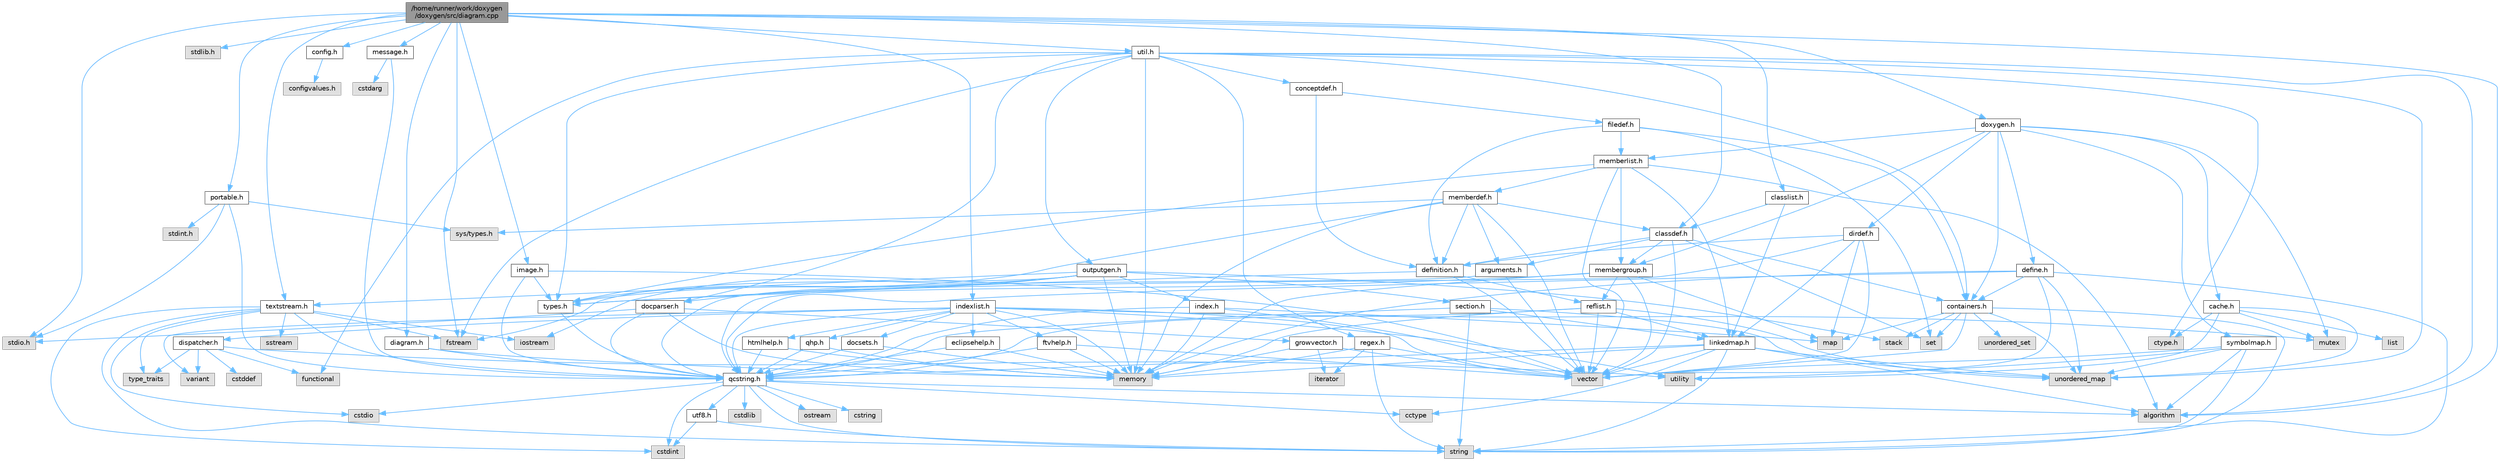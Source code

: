 digraph "/home/runner/work/doxygen/doxygen/src/diagram.cpp"
{
 // INTERACTIVE_SVG=YES
 // LATEX_PDF_SIZE
  bgcolor="transparent";
  edge [fontname=Helvetica,fontsize=10,labelfontname=Helvetica,labelfontsize=10];
  node [fontname=Helvetica,fontsize=10,shape=box,height=0.2,width=0.4];
  Node1 [label="/home/runner/work/doxygen\l/doxygen/src/diagram.cpp",height=0.2,width=0.4,color="gray40", fillcolor="grey60", style="filled", fontcolor="black",tooltip=" "];
  Node1 -> Node2 [color="steelblue1",style="solid"];
  Node2 [label="stdio.h",height=0.2,width=0.4,color="grey60", fillcolor="#E0E0E0", style="filled",tooltip=" "];
  Node1 -> Node3 [color="steelblue1",style="solid"];
  Node3 [label="stdlib.h",height=0.2,width=0.4,color="grey60", fillcolor="#E0E0E0", style="filled",tooltip=" "];
  Node1 -> Node4 [color="steelblue1",style="solid"];
  Node4 [label="fstream",height=0.2,width=0.4,color="grey60", fillcolor="#E0E0E0", style="filled",tooltip=" "];
  Node1 -> Node5 [color="steelblue1",style="solid"];
  Node5 [label="algorithm",height=0.2,width=0.4,color="grey60", fillcolor="#E0E0E0", style="filled",tooltip=" "];
  Node1 -> Node6 [color="steelblue1",style="solid"];
  Node6 [label="diagram.h",height=0.2,width=0.4,color="grey40", fillcolor="white", style="filled",URL="$d9/d1b/diagram_8h.html",tooltip=" "];
  Node6 -> Node7 [color="steelblue1",style="solid"];
  Node7 [label="memory",height=0.2,width=0.4,color="grey60", fillcolor="#E0E0E0", style="filled",tooltip=" "];
  Node6 -> Node8 [color="steelblue1",style="solid"];
  Node8 [label="qcstring.h",height=0.2,width=0.4,color="grey40", fillcolor="white", style="filled",URL="$d7/d5c/qcstring_8h.html",tooltip=" "];
  Node8 -> Node9 [color="steelblue1",style="solid"];
  Node9 [label="string",height=0.2,width=0.4,color="grey60", fillcolor="#E0E0E0", style="filled",tooltip=" "];
  Node8 -> Node5 [color="steelblue1",style="solid"];
  Node8 -> Node10 [color="steelblue1",style="solid"];
  Node10 [label="cctype",height=0.2,width=0.4,color="grey60", fillcolor="#E0E0E0", style="filled",tooltip=" "];
  Node8 -> Node11 [color="steelblue1",style="solid"];
  Node11 [label="cstring",height=0.2,width=0.4,color="grey60", fillcolor="#E0E0E0", style="filled",tooltip=" "];
  Node8 -> Node12 [color="steelblue1",style="solid"];
  Node12 [label="cstdio",height=0.2,width=0.4,color="grey60", fillcolor="#E0E0E0", style="filled",tooltip=" "];
  Node8 -> Node13 [color="steelblue1",style="solid"];
  Node13 [label="cstdlib",height=0.2,width=0.4,color="grey60", fillcolor="#E0E0E0", style="filled",tooltip=" "];
  Node8 -> Node14 [color="steelblue1",style="solid"];
  Node14 [label="cstdint",height=0.2,width=0.4,color="grey60", fillcolor="#E0E0E0", style="filled",tooltip=" "];
  Node8 -> Node15 [color="steelblue1",style="solid"];
  Node15 [label="ostream",height=0.2,width=0.4,color="grey60", fillcolor="#E0E0E0", style="filled",tooltip=" "];
  Node8 -> Node16 [color="steelblue1",style="solid"];
  Node16 [label="utf8.h",height=0.2,width=0.4,color="grey40", fillcolor="white", style="filled",URL="$db/d7c/utf8_8h.html",tooltip="Various UTF8 related helper functions."];
  Node16 -> Node14 [color="steelblue1",style="solid"];
  Node16 -> Node9 [color="steelblue1",style="solid"];
  Node1 -> Node17 [color="steelblue1",style="solid"];
  Node17 [label="image.h",height=0.2,width=0.4,color="grey40", fillcolor="white", style="filled",URL="$d5/db2/image_8h.html",tooltip=" "];
  Node17 -> Node18 [color="steelblue1",style="solid"];
  Node18 [label="vector",height=0.2,width=0.4,color="grey60", fillcolor="#E0E0E0", style="filled",tooltip=" "];
  Node17 -> Node19 [color="steelblue1",style="solid"];
  Node19 [label="types.h",height=0.2,width=0.4,color="grey40", fillcolor="white", style="filled",URL="$d9/d49/types_8h.html",tooltip="This file contains a number of basic enums and types."];
  Node19 -> Node8 [color="steelblue1",style="solid"];
  Node17 -> Node8 [color="steelblue1",style="solid"];
  Node1 -> Node20 [color="steelblue1",style="solid"];
  Node20 [label="classdef.h",height=0.2,width=0.4,color="grey40", fillcolor="white", style="filled",URL="$d1/da6/classdef_8h.html",tooltip=" "];
  Node20 -> Node18 [color="steelblue1",style="solid"];
  Node20 -> Node21 [color="steelblue1",style="solid"];
  Node21 [label="set",height=0.2,width=0.4,color="grey60", fillcolor="#E0E0E0", style="filled",tooltip=" "];
  Node20 -> Node22 [color="steelblue1",style="solid"];
  Node22 [label="containers.h",height=0.2,width=0.4,color="grey40", fillcolor="white", style="filled",URL="$d5/d75/containers_8h.html",tooltip=" "];
  Node22 -> Node18 [color="steelblue1",style="solid"];
  Node22 -> Node9 [color="steelblue1",style="solid"];
  Node22 -> Node21 [color="steelblue1",style="solid"];
  Node22 -> Node23 [color="steelblue1",style="solid"];
  Node23 [label="map",height=0.2,width=0.4,color="grey60", fillcolor="#E0E0E0", style="filled",tooltip=" "];
  Node22 -> Node24 [color="steelblue1",style="solid"];
  Node24 [label="unordered_set",height=0.2,width=0.4,color="grey60", fillcolor="#E0E0E0", style="filled",tooltip=" "];
  Node22 -> Node25 [color="steelblue1",style="solid"];
  Node25 [label="unordered_map",height=0.2,width=0.4,color="grey60", fillcolor="#E0E0E0", style="filled",tooltip=" "];
  Node22 -> Node26 [color="steelblue1",style="solid"];
  Node26 [label="stack",height=0.2,width=0.4,color="grey60", fillcolor="#E0E0E0", style="filled",tooltip=" "];
  Node20 -> Node27 [color="steelblue1",style="solid"];
  Node27 [label="definition.h",height=0.2,width=0.4,color="grey40", fillcolor="white", style="filled",URL="$df/da1/definition_8h.html",tooltip=" "];
  Node27 -> Node18 [color="steelblue1",style="solid"];
  Node27 -> Node19 [color="steelblue1",style="solid"];
  Node27 -> Node28 [color="steelblue1",style="solid"];
  Node28 [label="reflist.h",height=0.2,width=0.4,color="grey40", fillcolor="white", style="filled",URL="$d1/d02/reflist_8h.html",tooltip=" "];
  Node28 -> Node18 [color="steelblue1",style="solid"];
  Node28 -> Node25 [color="steelblue1",style="solid"];
  Node28 -> Node7 [color="steelblue1",style="solid"];
  Node28 -> Node8 [color="steelblue1",style="solid"];
  Node28 -> Node29 [color="steelblue1",style="solid"];
  Node29 [label="linkedmap.h",height=0.2,width=0.4,color="grey40", fillcolor="white", style="filled",URL="$da/de1/linkedmap_8h.html",tooltip=" "];
  Node29 -> Node25 [color="steelblue1",style="solid"];
  Node29 -> Node18 [color="steelblue1",style="solid"];
  Node29 -> Node7 [color="steelblue1",style="solid"];
  Node29 -> Node9 [color="steelblue1",style="solid"];
  Node29 -> Node5 [color="steelblue1",style="solid"];
  Node29 -> Node10 [color="steelblue1",style="solid"];
  Node29 -> Node8 [color="steelblue1",style="solid"];
  Node20 -> Node30 [color="steelblue1",style="solid"];
  Node30 [label="arguments.h",height=0.2,width=0.4,color="grey40", fillcolor="white", style="filled",URL="$df/d9b/arguments_8h.html",tooltip=" "];
  Node30 -> Node18 [color="steelblue1",style="solid"];
  Node30 -> Node8 [color="steelblue1",style="solid"];
  Node20 -> Node31 [color="steelblue1",style="solid"];
  Node31 [label="membergroup.h",height=0.2,width=0.4,color="grey40", fillcolor="white", style="filled",URL="$d9/d11/membergroup_8h.html",tooltip=" "];
  Node31 -> Node18 [color="steelblue1",style="solid"];
  Node31 -> Node23 [color="steelblue1",style="solid"];
  Node31 -> Node7 [color="steelblue1",style="solid"];
  Node31 -> Node19 [color="steelblue1",style="solid"];
  Node31 -> Node28 [color="steelblue1",style="solid"];
  Node1 -> Node32 [color="steelblue1",style="solid"];
  Node32 [label="config.h",height=0.2,width=0.4,color="grey40", fillcolor="white", style="filled",URL="$db/d16/config_8h.html",tooltip=" "];
  Node32 -> Node33 [color="steelblue1",style="solid"];
  Node33 [label="configvalues.h",height=0.2,width=0.4,color="grey60", fillcolor="#E0E0E0", style="filled",tooltip=" "];
  Node1 -> Node34 [color="steelblue1",style="solid"];
  Node34 [label="message.h",height=0.2,width=0.4,color="grey40", fillcolor="white", style="filled",URL="$d2/d0d/message_8h.html",tooltip=" "];
  Node34 -> Node35 [color="steelblue1",style="solid"];
  Node35 [label="cstdarg",height=0.2,width=0.4,color="grey60", fillcolor="#E0E0E0", style="filled",tooltip=" "];
  Node34 -> Node8 [color="steelblue1",style="solid"];
  Node1 -> Node36 [color="steelblue1",style="solid"];
  Node36 [label="util.h",height=0.2,width=0.4,color="grey40", fillcolor="white", style="filled",URL="$d8/d3c/util_8h.html",tooltip="A bunch of utility functions."];
  Node36 -> Node7 [color="steelblue1",style="solid"];
  Node36 -> Node25 [color="steelblue1",style="solid"];
  Node36 -> Node5 [color="steelblue1",style="solid"];
  Node36 -> Node37 [color="steelblue1",style="solid"];
  Node37 [label="functional",height=0.2,width=0.4,color="grey60", fillcolor="#E0E0E0", style="filled",tooltip=" "];
  Node36 -> Node4 [color="steelblue1",style="solid"];
  Node36 -> Node38 [color="steelblue1",style="solid"];
  Node38 [label="ctype.h",height=0.2,width=0.4,color="grey60", fillcolor="#E0E0E0", style="filled",tooltip=" "];
  Node36 -> Node19 [color="steelblue1",style="solid"];
  Node36 -> Node39 [color="steelblue1",style="solid"];
  Node39 [label="docparser.h",height=0.2,width=0.4,color="grey40", fillcolor="white", style="filled",URL="$de/d9c/docparser_8h.html",tooltip=" "];
  Node39 -> Node2 [color="steelblue1",style="solid"];
  Node39 -> Node7 [color="steelblue1",style="solid"];
  Node39 -> Node8 [color="steelblue1",style="solid"];
  Node39 -> Node40 [color="steelblue1",style="solid"];
  Node40 [label="growvector.h",height=0.2,width=0.4,color="grey40", fillcolor="white", style="filled",URL="$d7/d50/growvector_8h.html",tooltip=" "];
  Node40 -> Node18 [color="steelblue1",style="solid"];
  Node40 -> Node7 [color="steelblue1",style="solid"];
  Node40 -> Node41 [color="steelblue1",style="solid"];
  Node41 [label="iterator",height=0.2,width=0.4,color="grey60", fillcolor="#E0E0E0", style="filled",tooltip=" "];
  Node36 -> Node22 [color="steelblue1",style="solid"];
  Node36 -> Node42 [color="steelblue1",style="solid"];
  Node42 [label="outputgen.h",height=0.2,width=0.4,color="grey40", fillcolor="white", style="filled",URL="$df/d06/outputgen_8h.html",tooltip=" "];
  Node42 -> Node7 [color="steelblue1",style="solid"];
  Node42 -> Node26 [color="steelblue1",style="solid"];
  Node42 -> Node43 [color="steelblue1",style="solid"];
  Node43 [label="iostream",height=0.2,width=0.4,color="grey60", fillcolor="#E0E0E0", style="filled",tooltip=" "];
  Node42 -> Node4 [color="steelblue1",style="solid"];
  Node42 -> Node19 [color="steelblue1",style="solid"];
  Node42 -> Node44 [color="steelblue1",style="solid"];
  Node44 [label="index.h",height=0.2,width=0.4,color="grey40", fillcolor="white", style="filled",URL="$d1/db5/index_8h.html",tooltip=" "];
  Node44 -> Node7 [color="steelblue1",style="solid"];
  Node44 -> Node18 [color="steelblue1",style="solid"];
  Node44 -> Node23 [color="steelblue1",style="solid"];
  Node44 -> Node8 [color="steelblue1",style="solid"];
  Node42 -> Node45 [color="steelblue1",style="solid"];
  Node45 [label="section.h",height=0.2,width=0.4,color="grey40", fillcolor="white", style="filled",URL="$d1/d2a/section_8h.html",tooltip=" "];
  Node45 -> Node9 [color="steelblue1",style="solid"];
  Node45 -> Node25 [color="steelblue1",style="solid"];
  Node45 -> Node8 [color="steelblue1",style="solid"];
  Node45 -> Node29 [color="steelblue1",style="solid"];
  Node42 -> Node46 [color="steelblue1",style="solid"];
  Node46 [label="textstream.h",height=0.2,width=0.4,color="grey40", fillcolor="white", style="filled",URL="$d4/d7d/textstream_8h.html",tooltip=" "];
  Node46 -> Node9 [color="steelblue1",style="solid"];
  Node46 -> Node43 [color="steelblue1",style="solid"];
  Node46 -> Node47 [color="steelblue1",style="solid"];
  Node47 [label="sstream",height=0.2,width=0.4,color="grey60", fillcolor="#E0E0E0", style="filled",tooltip=" "];
  Node46 -> Node14 [color="steelblue1",style="solid"];
  Node46 -> Node12 [color="steelblue1",style="solid"];
  Node46 -> Node4 [color="steelblue1",style="solid"];
  Node46 -> Node48 [color="steelblue1",style="solid"];
  Node48 [label="type_traits",height=0.2,width=0.4,color="grey60", fillcolor="#E0E0E0", style="filled",tooltip=" "];
  Node46 -> Node8 [color="steelblue1",style="solid"];
  Node42 -> Node39 [color="steelblue1",style="solid"];
  Node36 -> Node49 [color="steelblue1",style="solid"];
  Node49 [label="regex.h",height=0.2,width=0.4,color="grey40", fillcolor="white", style="filled",URL="$d1/d21/regex_8h.html",tooltip=" "];
  Node49 -> Node7 [color="steelblue1",style="solid"];
  Node49 -> Node9 [color="steelblue1",style="solid"];
  Node49 -> Node18 [color="steelblue1",style="solid"];
  Node49 -> Node41 [color="steelblue1",style="solid"];
  Node36 -> Node50 [color="steelblue1",style="solid"];
  Node50 [label="conceptdef.h",height=0.2,width=0.4,color="grey40", fillcolor="white", style="filled",URL="$da/df1/conceptdef_8h.html",tooltip=" "];
  Node50 -> Node27 [color="steelblue1",style="solid"];
  Node50 -> Node51 [color="steelblue1",style="solid"];
  Node51 [label="filedef.h",height=0.2,width=0.4,color="grey40", fillcolor="white", style="filled",URL="$d4/d3a/filedef_8h.html",tooltip=" "];
  Node51 -> Node21 [color="steelblue1",style="solid"];
  Node51 -> Node27 [color="steelblue1",style="solid"];
  Node51 -> Node52 [color="steelblue1",style="solid"];
  Node52 [label="memberlist.h",height=0.2,width=0.4,color="grey40", fillcolor="white", style="filled",URL="$dd/d78/memberlist_8h.html",tooltip=" "];
  Node52 -> Node18 [color="steelblue1",style="solid"];
  Node52 -> Node5 [color="steelblue1",style="solid"];
  Node52 -> Node53 [color="steelblue1",style="solid"];
  Node53 [label="memberdef.h",height=0.2,width=0.4,color="grey40", fillcolor="white", style="filled",URL="$d4/d46/memberdef_8h.html",tooltip=" "];
  Node53 -> Node18 [color="steelblue1",style="solid"];
  Node53 -> Node7 [color="steelblue1",style="solid"];
  Node53 -> Node54 [color="steelblue1",style="solid"];
  Node54 [label="sys/types.h",height=0.2,width=0.4,color="grey60", fillcolor="#E0E0E0", style="filled",tooltip=" "];
  Node53 -> Node19 [color="steelblue1",style="solid"];
  Node53 -> Node27 [color="steelblue1",style="solid"];
  Node53 -> Node30 [color="steelblue1",style="solid"];
  Node53 -> Node20 [color="steelblue1",style="solid"];
  Node52 -> Node29 [color="steelblue1",style="solid"];
  Node52 -> Node19 [color="steelblue1",style="solid"];
  Node52 -> Node31 [color="steelblue1",style="solid"];
  Node51 -> Node22 [color="steelblue1",style="solid"];
  Node1 -> Node55 [color="steelblue1",style="solid"];
  Node55 [label="doxygen.h",height=0.2,width=0.4,color="grey40", fillcolor="white", style="filled",URL="$d1/da1/doxygen_8h.html",tooltip=" "];
  Node55 -> Node56 [color="steelblue1",style="solid"];
  Node56 [label="mutex",height=0.2,width=0.4,color="grey60", fillcolor="#E0E0E0", style="filled",tooltip=" "];
  Node55 -> Node22 [color="steelblue1",style="solid"];
  Node55 -> Node31 [color="steelblue1",style="solid"];
  Node55 -> Node57 [color="steelblue1",style="solid"];
  Node57 [label="dirdef.h",height=0.2,width=0.4,color="grey40", fillcolor="white", style="filled",URL="$d6/d15/dirdef_8h.html",tooltip=" "];
  Node57 -> Node18 [color="steelblue1",style="solid"];
  Node57 -> Node23 [color="steelblue1",style="solid"];
  Node57 -> Node8 [color="steelblue1",style="solid"];
  Node57 -> Node29 [color="steelblue1",style="solid"];
  Node57 -> Node27 [color="steelblue1",style="solid"];
  Node55 -> Node52 [color="steelblue1",style="solid"];
  Node55 -> Node58 [color="steelblue1",style="solid"];
  Node58 [label="define.h",height=0.2,width=0.4,color="grey40", fillcolor="white", style="filled",URL="$df/d67/define_8h.html",tooltip=" "];
  Node58 -> Node18 [color="steelblue1",style="solid"];
  Node58 -> Node7 [color="steelblue1",style="solid"];
  Node58 -> Node9 [color="steelblue1",style="solid"];
  Node58 -> Node25 [color="steelblue1",style="solid"];
  Node58 -> Node8 [color="steelblue1",style="solid"];
  Node58 -> Node22 [color="steelblue1",style="solid"];
  Node55 -> Node59 [color="steelblue1",style="solid"];
  Node59 [label="cache.h",height=0.2,width=0.4,color="grey40", fillcolor="white", style="filled",URL="$d3/d26/cache_8h.html",tooltip=" "];
  Node59 -> Node60 [color="steelblue1",style="solid"];
  Node60 [label="list",height=0.2,width=0.4,color="grey60", fillcolor="#E0E0E0", style="filled",tooltip=" "];
  Node59 -> Node25 [color="steelblue1",style="solid"];
  Node59 -> Node56 [color="steelblue1",style="solid"];
  Node59 -> Node61 [color="steelblue1",style="solid"];
  Node61 [label="utility",height=0.2,width=0.4,color="grey60", fillcolor="#E0E0E0", style="filled",tooltip=" "];
  Node59 -> Node38 [color="steelblue1",style="solid"];
  Node55 -> Node62 [color="steelblue1",style="solid"];
  Node62 [label="symbolmap.h",height=0.2,width=0.4,color="grey40", fillcolor="white", style="filled",URL="$d7/ddd/symbolmap_8h.html",tooltip=" "];
  Node62 -> Node5 [color="steelblue1",style="solid"];
  Node62 -> Node25 [color="steelblue1",style="solid"];
  Node62 -> Node18 [color="steelblue1",style="solid"];
  Node62 -> Node9 [color="steelblue1",style="solid"];
  Node62 -> Node61 [color="steelblue1",style="solid"];
  Node1 -> Node63 [color="steelblue1",style="solid"];
  Node63 [label="portable.h",height=0.2,width=0.4,color="grey40", fillcolor="white", style="filled",URL="$d2/de2/portable_8h.html",tooltip="Portable versions of functions that are platform dependent."];
  Node63 -> Node2 [color="steelblue1",style="solid"];
  Node63 -> Node54 [color="steelblue1",style="solid"];
  Node63 -> Node64 [color="steelblue1",style="solid"];
  Node64 [label="stdint.h",height=0.2,width=0.4,color="grey60", fillcolor="#E0E0E0", style="filled",tooltip=" "];
  Node63 -> Node8 [color="steelblue1",style="solid"];
  Node1 -> Node65 [color="steelblue1",style="solid"];
  Node65 [label="indexlist.h",height=0.2,width=0.4,color="grey40", fillcolor="white", style="filled",URL="$d5/d61/indexlist_8h.html",tooltip=" "];
  Node65 -> Node61 [color="steelblue1",style="solid"];
  Node65 -> Node18 [color="steelblue1",style="solid"];
  Node65 -> Node7 [color="steelblue1",style="solid"];
  Node65 -> Node56 [color="steelblue1",style="solid"];
  Node65 -> Node66 [color="steelblue1",style="solid"];
  Node66 [label="variant",height=0.2,width=0.4,color="grey60", fillcolor="#E0E0E0", style="filled",tooltip=" "];
  Node65 -> Node8 [color="steelblue1",style="solid"];
  Node65 -> Node67 [color="steelblue1",style="solid"];
  Node67 [label="dispatcher.h",height=0.2,width=0.4,color="grey40", fillcolor="white", style="filled",URL="$da/d73/dispatcher_8h.html",tooltip=" "];
  Node67 -> Node68 [color="steelblue1",style="solid"];
  Node68 [label="cstddef",height=0.2,width=0.4,color="grey60", fillcolor="#E0E0E0", style="filled",tooltip=" "];
  Node67 -> Node61 [color="steelblue1",style="solid"];
  Node67 -> Node37 [color="steelblue1",style="solid"];
  Node67 -> Node66 [color="steelblue1",style="solid"];
  Node67 -> Node48 [color="steelblue1",style="solid"];
  Node65 -> Node69 [color="steelblue1",style="solid"];
  Node69 [label="docsets.h",height=0.2,width=0.4,color="grey40", fillcolor="white", style="filled",URL="$d1/db2/docsets_8h.html",tooltip=" "];
  Node69 -> Node7 [color="steelblue1",style="solid"];
  Node69 -> Node8 [color="steelblue1",style="solid"];
  Node65 -> Node70 [color="steelblue1",style="solid"];
  Node70 [label="eclipsehelp.h",height=0.2,width=0.4,color="grey40", fillcolor="white", style="filled",URL="$db/d9e/eclipsehelp_8h.html",tooltip=" "];
  Node70 -> Node7 [color="steelblue1",style="solid"];
  Node70 -> Node8 [color="steelblue1",style="solid"];
  Node65 -> Node71 [color="steelblue1",style="solid"];
  Node71 [label="ftvhelp.h",height=0.2,width=0.4,color="grey40", fillcolor="white", style="filled",URL="$d2/d4a/ftvhelp_8h.html",tooltip=" "];
  Node71 -> Node7 [color="steelblue1",style="solid"];
  Node71 -> Node18 [color="steelblue1",style="solid"];
  Node71 -> Node8 [color="steelblue1",style="solid"];
  Node65 -> Node72 [color="steelblue1",style="solid"];
  Node72 [label="htmlhelp.h",height=0.2,width=0.4,color="grey40", fillcolor="white", style="filled",URL="$d8/dc3/htmlhelp_8h.html",tooltip=" "];
  Node72 -> Node7 [color="steelblue1",style="solid"];
  Node72 -> Node8 [color="steelblue1",style="solid"];
  Node65 -> Node73 [color="steelblue1",style="solid"];
  Node73 [label="qhp.h",height=0.2,width=0.4,color="grey40", fillcolor="white", style="filled",URL="$dc/d20/qhp_8h.html",tooltip=" "];
  Node73 -> Node7 [color="steelblue1",style="solid"];
  Node73 -> Node8 [color="steelblue1",style="solid"];
  Node1 -> Node74 [color="steelblue1",style="solid"];
  Node74 [label="classlist.h",height=0.2,width=0.4,color="grey40", fillcolor="white", style="filled",URL="$d2/df8/classlist_8h.html",tooltip=" "];
  Node74 -> Node29 [color="steelblue1",style="solid"];
  Node74 -> Node20 [color="steelblue1",style="solid"];
  Node1 -> Node46 [color="steelblue1",style="solid"];
}
